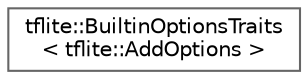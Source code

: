 digraph "Graphical Class Hierarchy"
{
 // LATEX_PDF_SIZE
  bgcolor="transparent";
  edge [fontname=Helvetica,fontsize=10,labelfontname=Helvetica,labelfontsize=10];
  node [fontname=Helvetica,fontsize=10,shape=box,height=0.2,width=0.4];
  rankdir="LR";
  Node0 [id="Node000000",label="tflite::BuiltinOptionsTraits\l\< tflite::AddOptions \>",height=0.2,width=0.4,color="grey40", fillcolor="white", style="filled",URL="$structtflite_1_1_builtin_options_traits_3_01tflite_1_1_add_options_01_4.html",tooltip=" "];
}
